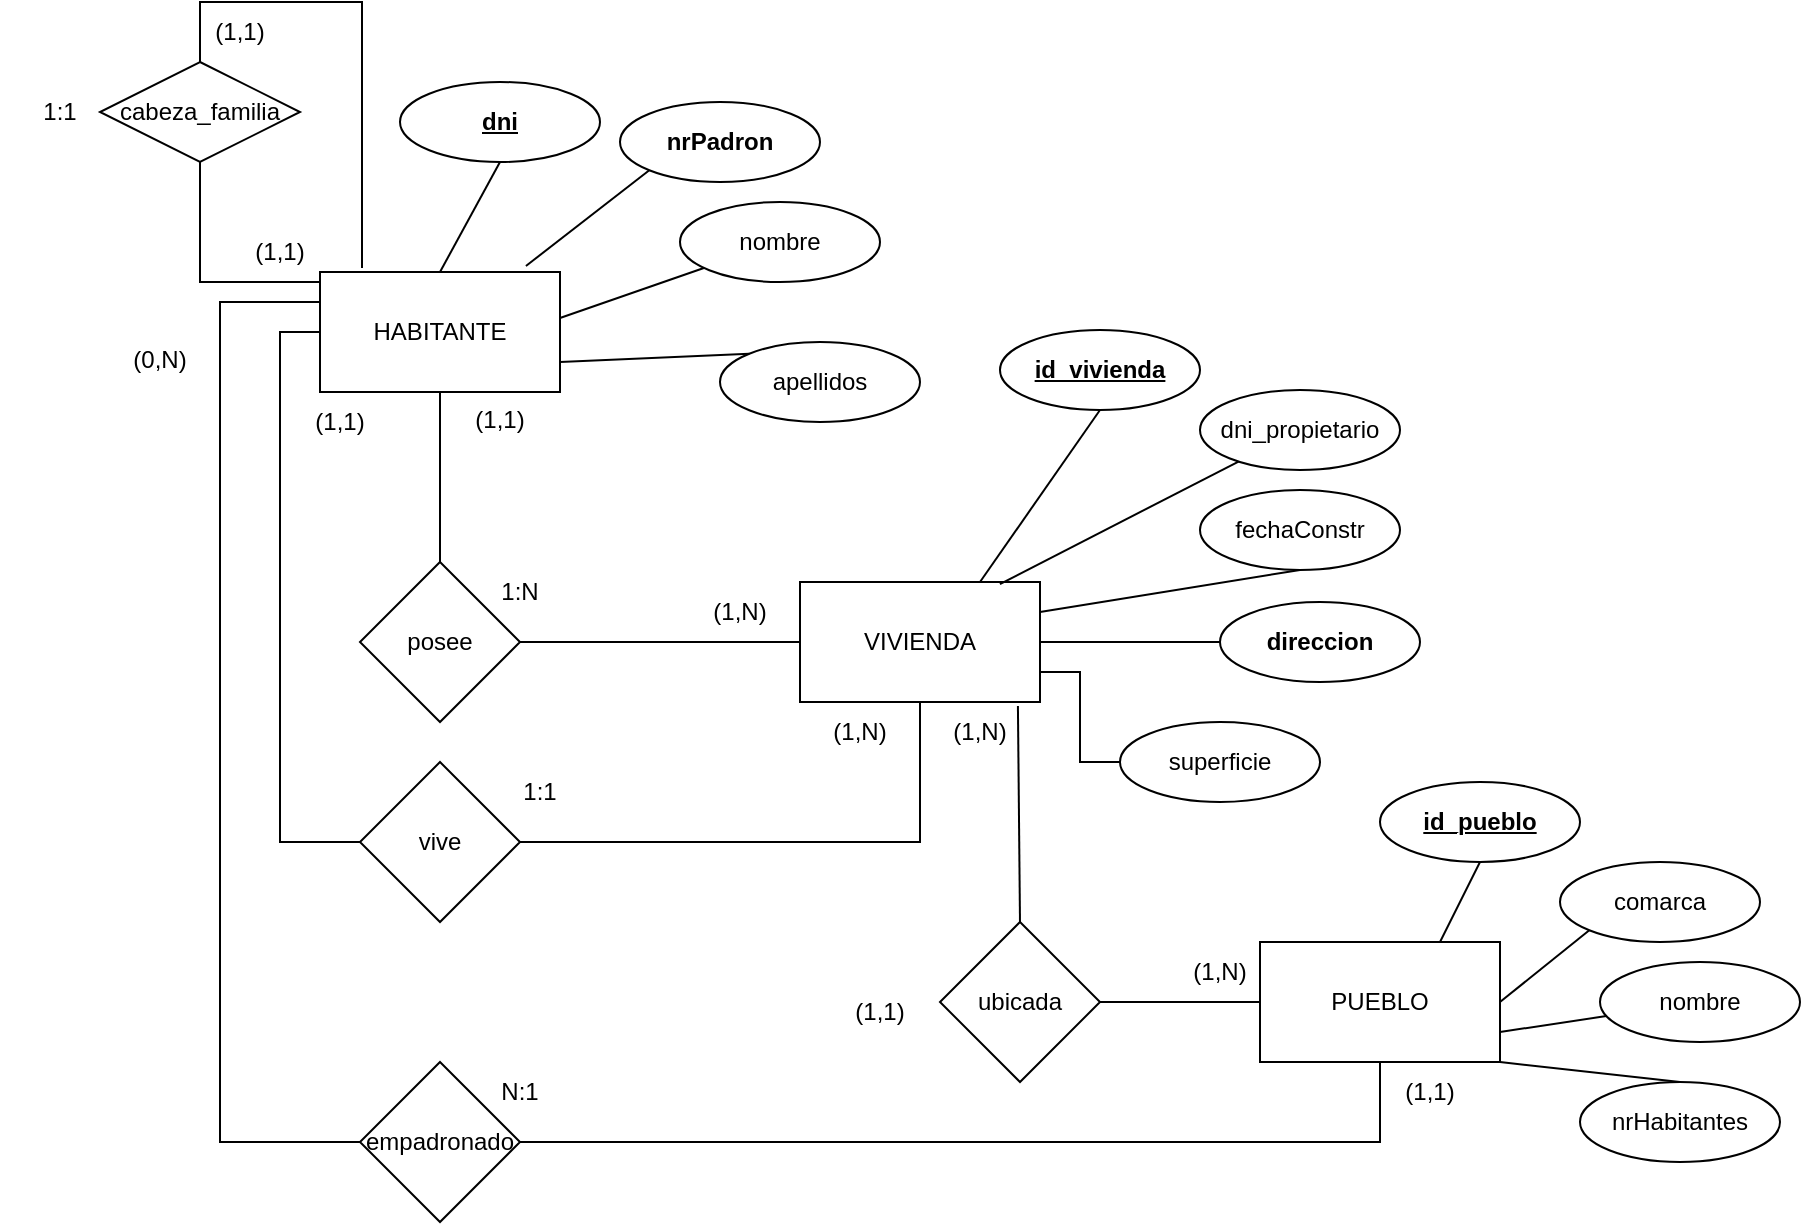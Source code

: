 <mxfile version="21.2.3" type="github">
  <diagram name="Page-1" id="_rjeUM0GodCOC49pjTvd">
    <mxGraphModel dx="1351" dy="658" grid="1" gridSize="10" guides="1" tooltips="1" connect="1" arrows="1" fold="1" page="1" pageScale="1" pageWidth="1169" pageHeight="827" math="0" shadow="0">
      <root>
        <mxCell id="0" />
        <mxCell id="1" parent="0" />
        <mxCell id="InIGWuEx6WWt7c3NKyPj-1" value="HABITANTE" style="rounded=0;whiteSpace=wrap;html=1;" parent="1" vertex="1">
          <mxGeometry x="160" y="175" width="120" height="60" as="geometry" />
        </mxCell>
        <mxCell id="InIGWuEx6WWt7c3NKyPj-2" value="VIVIENDA" style="rounded=0;whiteSpace=wrap;html=1;" parent="1" vertex="1">
          <mxGeometry x="400" y="330" width="120" height="60" as="geometry" />
        </mxCell>
        <mxCell id="InIGWuEx6WWt7c3NKyPj-3" value="PUEBLO" style="rounded=0;whiteSpace=wrap;html=1;" parent="1" vertex="1">
          <mxGeometry x="630" y="510" width="120" height="60" as="geometry" />
        </mxCell>
        <mxCell id="InIGWuEx6WWt7c3NKyPj-4" value="nrHabitantes" style="ellipse;whiteSpace=wrap;html=1;" parent="1" vertex="1">
          <mxGeometry x="790" y="580" width="100" height="40" as="geometry" />
        </mxCell>
        <mxCell id="InIGWuEx6WWt7c3NKyPj-6" value="nombre" style="ellipse;whiteSpace=wrap;html=1;fontStyle=0" parent="1" vertex="1">
          <mxGeometry x="800" y="520" width="100" height="40" as="geometry" />
        </mxCell>
        <mxCell id="InIGWuEx6WWt7c3NKyPj-7" value="fechaConstr" style="ellipse;whiteSpace=wrap;html=1;" parent="1" vertex="1">
          <mxGeometry x="600" y="284" width="100" height="40" as="geometry" />
        </mxCell>
        <mxCell id="InIGWuEx6WWt7c3NKyPj-8" value="direccion" style="ellipse;whiteSpace=wrap;html=1;fontStyle=1" parent="1" vertex="1">
          <mxGeometry x="610" y="340" width="100" height="40" as="geometry" />
        </mxCell>
        <mxCell id="I-vgnG-i18MrDywC4UqB-1" value="" style="edgeStyle=orthogonalEdgeStyle;rounded=0;orthogonalLoop=1;jettySize=auto;html=1;endArrow=none;endFill=0;exitX=0;exitY=0.5;exitDx=0;exitDy=0;entryX=1;entryY=0.75;entryDx=0;entryDy=0;" parent="1" source="InIGWuEx6WWt7c3NKyPj-9" target="InIGWuEx6WWt7c3NKyPj-2" edge="1">
          <mxGeometry relative="1" as="geometry">
            <mxPoint x="925" y="230" as="sourcePoint" />
          </mxGeometry>
        </mxCell>
        <mxCell id="InIGWuEx6WWt7c3NKyPj-9" value="superficie" style="ellipse;whiteSpace=wrap;html=1;" parent="1" vertex="1">
          <mxGeometry x="560" y="400" width="100" height="40" as="geometry" />
        </mxCell>
        <mxCell id="InIGWuEx6WWt7c3NKyPj-10" value="apellidos" style="ellipse;whiteSpace=wrap;html=1;" parent="1" vertex="1">
          <mxGeometry x="360" y="210" width="100" height="40" as="geometry" />
        </mxCell>
        <mxCell id="InIGWuEx6WWt7c3NKyPj-11" value="nombre" style="ellipse;whiteSpace=wrap;html=1;" parent="1" vertex="1">
          <mxGeometry x="340" y="140" width="100" height="40" as="geometry" />
        </mxCell>
        <mxCell id="InIGWuEx6WWt7c3NKyPj-12" value="&lt;b&gt;&lt;span&gt;nrPadron&lt;/span&gt;&lt;/b&gt;" style="ellipse;whiteSpace=wrap;html=1;fontStyle=0" parent="1" vertex="1">
          <mxGeometry x="310" y="90" width="100" height="40" as="geometry" />
        </mxCell>
        <mxCell id="InIGWuEx6WWt7c3NKyPj-13" value="dni" style="ellipse;whiteSpace=wrap;html=1;fontStyle=5" parent="1" vertex="1">
          <mxGeometry x="200" y="80" width="100" height="40" as="geometry" />
        </mxCell>
        <mxCell id="InIGWuEx6WWt7c3NKyPj-14" value="&lt;span&gt;&lt;span&gt;dni_propietario&lt;/span&gt;&lt;/span&gt;" style="ellipse;whiteSpace=wrap;html=1;fontStyle=0" parent="1" vertex="1">
          <mxGeometry x="600" y="234" width="100" height="40" as="geometry" />
        </mxCell>
        <mxCell id="InIGWuEx6WWt7c3NKyPj-16" value="comarca" style="ellipse;whiteSpace=wrap;html=1;" parent="1" vertex="1">
          <mxGeometry x="780" y="470" width="100" height="40" as="geometry" />
        </mxCell>
        <mxCell id="I-vgnG-i18MrDywC4UqB-2" value="" style="endArrow=none;html=1;rounded=0;exitX=0.833;exitY=0.017;exitDx=0;exitDy=0;exitPerimeter=0;" parent="1" source="InIGWuEx6WWt7c3NKyPj-2" target="InIGWuEx6WWt7c3NKyPj-14" edge="1">
          <mxGeometry width="50" height="50" relative="1" as="geometry">
            <mxPoint x="855" y="210" as="sourcePoint" />
            <mxPoint x="905" y="160" as="targetPoint" />
          </mxGeometry>
        </mxCell>
        <mxCell id="I-vgnG-i18MrDywC4UqB-3" value="" style="endArrow=none;html=1;rounded=0;exitX=1;exitY=0.5;exitDx=0;exitDy=0;entryX=0;entryY=1;entryDx=0;entryDy=0;" parent="1" source="InIGWuEx6WWt7c3NKyPj-3" target="InIGWuEx6WWt7c3NKyPj-16" edge="1">
          <mxGeometry width="50" height="50" relative="1" as="geometry">
            <mxPoint x="750" y="544" as="sourcePoint" />
            <mxPoint x="800" y="494" as="targetPoint" />
          </mxGeometry>
        </mxCell>
        <mxCell id="I-vgnG-i18MrDywC4UqB-4" value="" style="endArrow=none;html=1;rounded=0;exitX=1;exitY=0.5;exitDx=0;exitDy=0;entryX=0;entryY=0.5;entryDx=0;entryDy=0;" parent="1" source="InIGWuEx6WWt7c3NKyPj-2" target="InIGWuEx6WWt7c3NKyPj-8" edge="1">
          <mxGeometry width="50" height="50" relative="1" as="geometry">
            <mxPoint x="765" y="230" as="sourcePoint" />
            <mxPoint x="815" y="180" as="targetPoint" />
          </mxGeometry>
        </mxCell>
        <mxCell id="I-vgnG-i18MrDywC4UqB-5" value="" style="endArrow=none;html=1;rounded=0;exitX=1;exitY=0.25;exitDx=0;exitDy=0;entryX=0.5;entryY=1;entryDx=0;entryDy=0;" parent="1" source="InIGWuEx6WWt7c3NKyPj-2" target="InIGWuEx6WWt7c3NKyPj-7" edge="1">
          <mxGeometry width="50" height="50" relative="1" as="geometry">
            <mxPoint x="655" y="240" as="sourcePoint" />
            <mxPoint x="705" y="190" as="targetPoint" />
          </mxGeometry>
        </mxCell>
        <mxCell id="I-vgnG-i18MrDywC4UqB-6" value="" style="endArrow=none;html=1;rounded=0;entryX=1;entryY=0.75;entryDx=0;entryDy=0;" parent="1" source="InIGWuEx6WWt7c3NKyPj-6" target="InIGWuEx6WWt7c3NKyPj-3" edge="1">
          <mxGeometry width="50" height="50" relative="1" as="geometry">
            <mxPoint x="710" y="590" as="sourcePoint" />
            <mxPoint x="780" y="550" as="targetPoint" />
          </mxGeometry>
        </mxCell>
        <mxCell id="I-vgnG-i18MrDywC4UqB-7" value="" style="endArrow=none;html=1;rounded=0;exitX=0.5;exitY=0;exitDx=0;exitDy=0;entryX=1;entryY=1;entryDx=0;entryDy=0;" parent="1" source="InIGWuEx6WWt7c3NKyPj-4" target="InIGWuEx6WWt7c3NKyPj-3" edge="1">
          <mxGeometry width="50" height="50" relative="1" as="geometry">
            <mxPoint x="1050" y="500" as="sourcePoint" />
            <mxPoint x="770" y="560" as="targetPoint" />
            <Array as="points" />
          </mxGeometry>
        </mxCell>
        <mxCell id="I-vgnG-i18MrDywC4UqB-8" value="" style="endArrow=none;html=1;rounded=0;entryX=0.5;entryY=1;entryDx=0;entryDy=0;exitX=0.5;exitY=0;exitDx=0;exitDy=0;" parent="1" source="InIGWuEx6WWt7c3NKyPj-1" target="InIGWuEx6WWt7c3NKyPj-13" edge="1">
          <mxGeometry width="50" height="50" relative="1" as="geometry">
            <mxPoint x="230" y="170" as="sourcePoint" />
            <mxPoint x="325" y="195" as="targetPoint" />
            <Array as="points" />
          </mxGeometry>
        </mxCell>
        <mxCell id="I-vgnG-i18MrDywC4UqB-9" value="" style="endArrow=none;html=1;rounded=0;exitX=0.858;exitY=-0.05;exitDx=0;exitDy=0;entryX=0;entryY=1;entryDx=0;entryDy=0;exitPerimeter=0;" parent="1" source="InIGWuEx6WWt7c3NKyPj-1" target="InIGWuEx6WWt7c3NKyPj-12" edge="1">
          <mxGeometry width="50" height="50" relative="1" as="geometry">
            <mxPoint x="300" y="285" as="sourcePoint" />
            <mxPoint x="350" y="235" as="targetPoint" />
          </mxGeometry>
        </mxCell>
        <mxCell id="I-vgnG-i18MrDywC4UqB-10" value="" style="endArrow=none;html=1;rounded=0;exitX=0;exitY=0;exitDx=0;exitDy=0;entryX=1;entryY=0.75;entryDx=0;entryDy=0;" parent="1" source="InIGWuEx6WWt7c3NKyPj-10" target="InIGWuEx6WWt7c3NKyPj-1" edge="1">
          <mxGeometry width="50" height="50" relative="1" as="geometry">
            <mxPoint x="175" y="320" as="sourcePoint" />
            <mxPoint x="225" y="270" as="targetPoint" />
          </mxGeometry>
        </mxCell>
        <mxCell id="I-vgnG-i18MrDywC4UqB-11" value="" style="endArrow=none;html=1;rounded=0;exitX=1;exitY=0.383;exitDx=0;exitDy=0;exitPerimeter=0;" parent="1" source="InIGWuEx6WWt7c3NKyPj-1" target="InIGWuEx6WWt7c3NKyPj-11" edge="1">
          <mxGeometry width="50" height="50" relative="1" as="geometry">
            <mxPoint x="290" y="320" as="sourcePoint" />
            <mxPoint x="340" y="270" as="targetPoint" />
          </mxGeometry>
        </mxCell>
        <mxCell id="I-vgnG-i18MrDywC4UqB-20" value="posee" style="rhombus;whiteSpace=wrap;html=1;" parent="1" vertex="1">
          <mxGeometry x="180" y="320" width="80" height="80" as="geometry" />
        </mxCell>
        <mxCell id="I-vgnG-i18MrDywC4UqB-21" value="" style="endArrow=none;html=1;rounded=0;entryX=0.5;entryY=1;entryDx=0;entryDy=0;exitX=0.5;exitY=0;exitDx=0;exitDy=0;" parent="1" source="I-vgnG-i18MrDywC4UqB-20" target="InIGWuEx6WWt7c3NKyPj-1" edge="1">
          <mxGeometry width="50" height="50" relative="1" as="geometry">
            <mxPoint x="220" y="330" as="sourcePoint" />
            <mxPoint x="540" y="280" as="targetPoint" />
          </mxGeometry>
        </mxCell>
        <mxCell id="I-vgnG-i18MrDywC4UqB-22" value="" style="endArrow=none;html=1;rounded=0;exitX=1;exitY=0.5;exitDx=0;exitDy=0;entryX=0;entryY=0.5;entryDx=0;entryDy=0;" parent="1" source="I-vgnG-i18MrDywC4UqB-20" target="InIGWuEx6WWt7c3NKyPj-2" edge="1">
          <mxGeometry width="50" height="50" relative="1" as="geometry">
            <mxPoint x="250" y="370" as="sourcePoint" />
            <mxPoint x="470" y="360" as="targetPoint" />
          </mxGeometry>
        </mxCell>
        <mxCell id="I-vgnG-i18MrDywC4UqB-23" value="vive" style="rhombus;whiteSpace=wrap;html=1;" parent="1" vertex="1">
          <mxGeometry x="180" y="420" width="80" height="80" as="geometry" />
        </mxCell>
        <mxCell id="I-vgnG-i18MrDywC4UqB-24" value="" style="endArrow=none;html=1;rounded=0;entryX=0;entryY=0.5;entryDx=0;entryDy=0;exitX=0;exitY=0.5;exitDx=0;exitDy=0;" parent="1" source="I-vgnG-i18MrDywC4UqB-23" target="InIGWuEx6WWt7c3NKyPj-1" edge="1">
          <mxGeometry width="50" height="50" relative="1" as="geometry">
            <mxPoint x="490" y="360" as="sourcePoint" />
            <mxPoint x="540" y="310" as="targetPoint" />
            <Array as="points">
              <mxPoint x="140" y="460" />
              <mxPoint x="140" y="350" />
              <mxPoint x="140" y="205" />
            </Array>
          </mxGeometry>
        </mxCell>
        <mxCell id="I-vgnG-i18MrDywC4UqB-25" value="" style="endArrow=none;html=1;rounded=0;exitX=1;exitY=0.5;exitDx=0;exitDy=0;entryX=0.5;entryY=1;entryDx=0;entryDy=0;" parent="1" source="I-vgnG-i18MrDywC4UqB-23" target="InIGWuEx6WWt7c3NKyPj-2" edge="1">
          <mxGeometry width="50" height="50" relative="1" as="geometry">
            <mxPoint x="390" y="490" as="sourcePoint" />
            <mxPoint x="440" y="440" as="targetPoint" />
            <Array as="points">
              <mxPoint x="460" y="460" />
            </Array>
          </mxGeometry>
        </mxCell>
        <mxCell id="I-vgnG-i18MrDywC4UqB-27" value="(1,N)" style="text;html=1;strokeColor=none;fillColor=none;align=center;verticalAlign=middle;whiteSpace=wrap;rounded=0;" parent="1" vertex="1">
          <mxGeometry x="340" y="330" width="60" height="30" as="geometry" />
        </mxCell>
        <mxCell id="I-vgnG-i18MrDywC4UqB-29" value="1:N" style="text;html=1;strokeColor=none;fillColor=none;align=center;verticalAlign=middle;whiteSpace=wrap;rounded=0;" parent="1" vertex="1">
          <mxGeometry x="230" y="320" width="60" height="30" as="geometry" />
        </mxCell>
        <mxCell id="I-vgnG-i18MrDywC4UqB-31" value="(1,N)" style="text;html=1;strokeColor=none;fillColor=none;align=center;verticalAlign=middle;whiteSpace=wrap;rounded=0;" parent="1" vertex="1">
          <mxGeometry x="400" y="390" width="60" height="30" as="geometry" />
        </mxCell>
        <mxCell id="I-vgnG-i18MrDywC4UqB-32" value="1:1" style="text;html=1;strokeColor=none;fillColor=none;align=center;verticalAlign=middle;whiteSpace=wrap;rounded=0;" parent="1" vertex="1">
          <mxGeometry x="240" y="420" width="60" height="30" as="geometry" />
        </mxCell>
        <mxCell id="I-vgnG-i18MrDywC4UqB-34" value="ubicada" style="rhombus;whiteSpace=wrap;html=1;" parent="1" vertex="1">
          <mxGeometry x="470" y="500" width="80" height="80" as="geometry" />
        </mxCell>
        <mxCell id="I-vgnG-i18MrDywC4UqB-35" value="" style="endArrow=none;html=1;rounded=0;exitX=0.5;exitY=0;exitDx=0;exitDy=0;entryX=0.908;entryY=1.033;entryDx=0;entryDy=0;entryPerimeter=0;" parent="1" source="I-vgnG-i18MrDywC4UqB-34" target="InIGWuEx6WWt7c3NKyPj-2" edge="1">
          <mxGeometry width="50" height="50" relative="1" as="geometry">
            <mxPoint x="450" y="445" as="sourcePoint" />
            <mxPoint x="510" y="395" as="targetPoint" />
          </mxGeometry>
        </mxCell>
        <mxCell id="I-vgnG-i18MrDywC4UqB-36" value="" style="endArrow=none;html=1;rounded=0;entryX=0;entryY=0.5;entryDx=0;entryDy=0;exitX=1;exitY=0.5;exitDx=0;exitDy=0;" parent="1" source="I-vgnG-i18MrDywC4UqB-34" target="InIGWuEx6WWt7c3NKyPj-3" edge="1">
          <mxGeometry width="50" height="50" relative="1" as="geometry">
            <mxPoint x="550" y="540" as="sourcePoint" />
            <mxPoint x="600" y="490" as="targetPoint" />
          </mxGeometry>
        </mxCell>
        <mxCell id="I-vgnG-i18MrDywC4UqB-37" value="(1,N)" style="text;html=1;strokeColor=none;fillColor=none;align=center;verticalAlign=middle;whiteSpace=wrap;rounded=0;" parent="1" vertex="1">
          <mxGeometry x="460" y="390" width="60" height="30" as="geometry" />
        </mxCell>
        <mxCell id="I-vgnG-i18MrDywC4UqB-38" value="(1,N)" style="text;html=1;strokeColor=none;fillColor=none;align=center;verticalAlign=middle;whiteSpace=wrap;rounded=0;" parent="1" vertex="1">
          <mxGeometry x="580" y="510" width="60" height="30" as="geometry" />
        </mxCell>
        <mxCell id="I-vgnG-i18MrDywC4UqB-39" value="(1,1)" style="text;html=1;strokeColor=none;fillColor=none;align=center;verticalAlign=middle;whiteSpace=wrap;rounded=0;" parent="1" vertex="1">
          <mxGeometry x="410" y="530" width="60" height="30" as="geometry" />
        </mxCell>
        <mxCell id="I-vgnG-i18MrDywC4UqB-40" value="empadronado" style="rhombus;whiteSpace=wrap;html=1;" parent="1" vertex="1">
          <mxGeometry x="180" y="570" width="80" height="80" as="geometry" />
        </mxCell>
        <mxCell id="I-vgnG-i18MrDywC4UqB-41" value="" style="endArrow=none;html=1;rounded=0;entryX=0;entryY=0.25;entryDx=0;entryDy=0;exitX=0;exitY=0.5;exitDx=0;exitDy=0;" parent="1" source="I-vgnG-i18MrDywC4UqB-40" target="InIGWuEx6WWt7c3NKyPj-1" edge="1">
          <mxGeometry width="50" height="50" relative="1" as="geometry">
            <mxPoint x="100" y="234" as="sourcePoint" />
            <mxPoint x="150" y="184" as="targetPoint" />
            <Array as="points">
              <mxPoint x="110" y="610" />
              <mxPoint x="110" y="440" />
              <mxPoint x="110" y="190" />
            </Array>
          </mxGeometry>
        </mxCell>
        <mxCell id="I-vgnG-i18MrDywC4UqB-42" value="" style="endArrow=none;html=1;rounded=0;entryX=0.5;entryY=1;entryDx=0;entryDy=0;exitX=1;exitY=0.5;exitDx=0;exitDy=0;" parent="1" source="I-vgnG-i18MrDywC4UqB-40" target="InIGWuEx6WWt7c3NKyPj-3" edge="1">
          <mxGeometry width="50" height="50" relative="1" as="geometry">
            <mxPoint x="260" y="640" as="sourcePoint" />
            <mxPoint x="310" y="590" as="targetPoint" />
            <Array as="points">
              <mxPoint x="690" y="610" />
            </Array>
          </mxGeometry>
        </mxCell>
        <mxCell id="I-vgnG-i18MrDywC4UqB-43" value="(0,N)" style="text;html=1;strokeColor=none;fillColor=none;align=center;verticalAlign=middle;whiteSpace=wrap;rounded=0;" parent="1" vertex="1">
          <mxGeometry x="50" y="204" width="60" height="30" as="geometry" />
        </mxCell>
        <mxCell id="I-vgnG-i18MrDywC4UqB-44" value="(1,1)" style="text;html=1;strokeColor=none;fillColor=none;align=center;verticalAlign=middle;whiteSpace=wrap;rounded=0;" parent="1" vertex="1">
          <mxGeometry x="685" y="570" width="60" height="30" as="geometry" />
        </mxCell>
        <mxCell id="I-vgnG-i18MrDywC4UqB-45" value="N:1" style="text;html=1;strokeColor=none;fillColor=none;align=center;verticalAlign=middle;whiteSpace=wrap;rounded=0;" parent="1" vertex="1">
          <mxGeometry x="230" y="570" width="60" height="30" as="geometry" />
        </mxCell>
        <mxCell id="I-vgnG-i18MrDywC4UqB-52" style="edgeStyle=orthogonalEdgeStyle;rounded=0;orthogonalLoop=1;jettySize=auto;html=1;entryX=0.175;entryY=-0.033;entryDx=0;entryDy=0;entryPerimeter=0;exitX=0.5;exitY=0;exitDx=0;exitDy=0;endArrow=none;endFill=0;" parent="1" source="I-vgnG-i18MrDywC4UqB-48" target="InIGWuEx6WWt7c3NKyPj-1" edge="1">
          <mxGeometry relative="1" as="geometry">
            <Array as="points">
              <mxPoint x="100" y="40" />
              <mxPoint x="181" y="40" />
            </Array>
          </mxGeometry>
        </mxCell>
        <mxCell id="I-vgnG-i18MrDywC4UqB-48" value="cabeza_familia" style="rhombus;whiteSpace=wrap;html=1;" parent="1" vertex="1">
          <mxGeometry x="50" y="70" width="100" height="50" as="geometry" />
        </mxCell>
        <mxCell id="I-vgnG-i18MrDywC4UqB-49" value="" style="endArrow=none;html=1;strokeWidth=1;rounded=0;entryX=0.5;entryY=1;entryDx=0;entryDy=0;endSize=4;startSize=4;" parent="1" target="I-vgnG-i18MrDywC4UqB-48" edge="1">
          <mxGeometry width="50" height="50" relative="1" as="geometry">
            <mxPoint x="160" y="180" as="sourcePoint" />
            <mxPoint x="170" y="120" as="targetPoint" />
            <Array as="points">
              <mxPoint x="100" y="180" />
            </Array>
          </mxGeometry>
        </mxCell>
        <mxCell id="I-vgnG-i18MrDywC4UqB-53" value="1:1" style="text;html=1;strokeColor=none;fillColor=none;align=center;verticalAlign=middle;whiteSpace=wrap;rounded=0;" parent="1" vertex="1">
          <mxGeometry y="80" width="60" height="30" as="geometry" />
        </mxCell>
        <mxCell id="I-vgnG-i18MrDywC4UqB-54" value="(1,1)" style="text;html=1;strokeColor=none;fillColor=none;align=center;verticalAlign=middle;whiteSpace=wrap;rounded=0;" parent="1" vertex="1">
          <mxGeometry x="110" y="150" width="60" height="30" as="geometry" />
        </mxCell>
        <mxCell id="I-vgnG-i18MrDywC4UqB-55" value="(1,1)" style="text;html=1;strokeColor=none;fillColor=none;align=center;verticalAlign=middle;whiteSpace=wrap;rounded=0;" parent="1" vertex="1">
          <mxGeometry x="90" y="40" width="60" height="30" as="geometry" />
        </mxCell>
        <mxCell id="EGqrH5Wh5hcPp_0WLBto-1" value="id_pueblo" style="ellipse;whiteSpace=wrap;html=1;fontStyle=5" vertex="1" parent="1">
          <mxGeometry x="690" y="430" width="100" height="40" as="geometry" />
        </mxCell>
        <mxCell id="EGqrH5Wh5hcPp_0WLBto-2" value="" style="endArrow=none;html=1;rounded=0;entryX=0.75;entryY=0;entryDx=0;entryDy=0;exitX=0.5;exitY=1;exitDx=0;exitDy=0;" edge="1" parent="1" source="EGqrH5Wh5hcPp_0WLBto-1" target="InIGWuEx6WWt7c3NKyPj-3">
          <mxGeometry width="50" height="50" relative="1" as="geometry">
            <mxPoint x="813" y="557" as="sourcePoint" />
            <mxPoint x="760" y="565" as="targetPoint" />
          </mxGeometry>
        </mxCell>
        <mxCell id="EGqrH5Wh5hcPp_0WLBto-3" value="id_vivienda" style="ellipse;whiteSpace=wrap;html=1;fontStyle=5" vertex="1" parent="1">
          <mxGeometry x="500" y="204" width="100" height="40" as="geometry" />
        </mxCell>
        <mxCell id="EGqrH5Wh5hcPp_0WLBto-4" value="" style="endArrow=none;html=1;rounded=0;exitX=0.75;exitY=0;exitDx=0;exitDy=0;entryX=0.5;entryY=1;entryDx=0;entryDy=0;" edge="1" parent="1" source="InIGWuEx6WWt7c3NKyPj-2" target="EGqrH5Wh5hcPp_0WLBto-3">
          <mxGeometry width="50" height="50" relative="1" as="geometry">
            <mxPoint x="510" y="341" as="sourcePoint" />
            <mxPoint x="629" y="280" as="targetPoint" />
          </mxGeometry>
        </mxCell>
        <mxCell id="EGqrH5Wh5hcPp_0WLBto-5" value="(1,1)" style="text;html=1;strokeColor=none;fillColor=none;align=center;verticalAlign=middle;whiteSpace=wrap;rounded=0;" vertex="1" parent="1">
          <mxGeometry x="140" y="235" width="60" height="30" as="geometry" />
        </mxCell>
        <mxCell id="EGqrH5Wh5hcPp_0WLBto-6" value="(1,1)" style="text;html=1;strokeColor=none;fillColor=none;align=center;verticalAlign=middle;whiteSpace=wrap;rounded=0;" vertex="1" parent="1">
          <mxGeometry x="220" y="234" width="60" height="30" as="geometry" />
        </mxCell>
      </root>
    </mxGraphModel>
  </diagram>
</mxfile>
